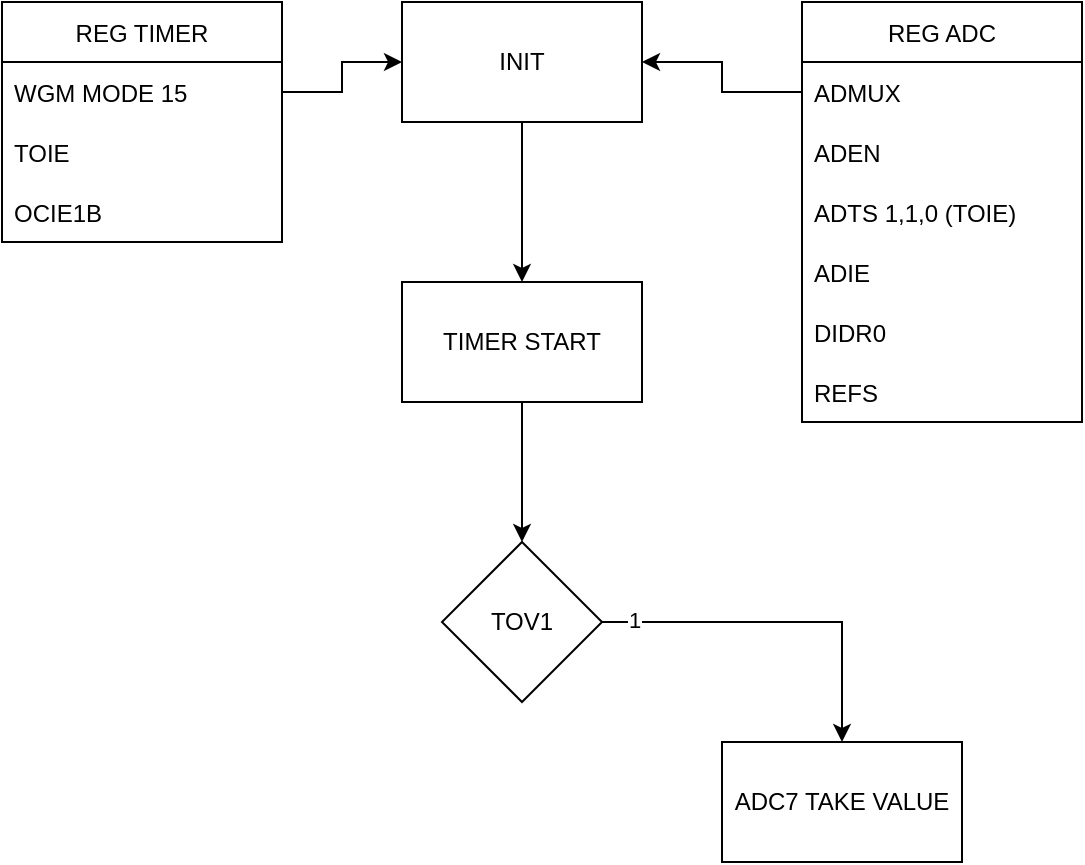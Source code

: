 <mxfile version="20.2.3" type="device"><diagram id="TXZS6kH4FoI8wCAZ39Fr" name="Страница 1"><mxGraphModel dx="946" dy="591" grid="1" gridSize="10" guides="1" tooltips="1" connect="1" arrows="1" fold="1" page="1" pageScale="1" pageWidth="827" pageHeight="1169" math="0" shadow="0"><root><mxCell id="0"/><mxCell id="1" parent="0"/><mxCell id="pK1m7JTsgWUjsyvYX2iT-12" value="" style="edgeStyle=orthogonalEdgeStyle;rounded=0;orthogonalLoop=1;jettySize=auto;html=1;" parent="1" source="pK1m7JTsgWUjsyvYX2iT-2" target="pK1m7JTsgWUjsyvYX2iT-11" edge="1"><mxGeometry relative="1" as="geometry"/></mxCell><mxCell id="pK1m7JTsgWUjsyvYX2iT-2" value="INIT" style="rounded=0;whiteSpace=wrap;html=1;" parent="1" vertex="1"><mxGeometry x="330" y="20" width="120" height="60" as="geometry"/></mxCell><mxCell id="pK1m7JTsgWUjsyvYX2iT-3" value="REG ADC" style="swimlane;fontStyle=0;childLayout=stackLayout;horizontal=1;startSize=30;horizontalStack=0;resizeParent=1;resizeParentMax=0;resizeLast=0;collapsible=1;marginBottom=0;" parent="1" vertex="1"><mxGeometry x="530" y="20" width="140" height="210" as="geometry"/></mxCell><mxCell id="pK1m7JTsgWUjsyvYX2iT-4" value="ADMUX" style="text;strokeColor=none;fillColor=none;align=left;verticalAlign=middle;spacingLeft=4;spacingRight=4;overflow=hidden;points=[[0,0.5],[1,0.5]];portConstraint=eastwest;rotatable=0;" parent="pK1m7JTsgWUjsyvYX2iT-3" vertex="1"><mxGeometry y="30" width="140" height="30" as="geometry"/></mxCell><mxCell id="pK1m7JTsgWUjsyvYX2iT-5" value="ADEN" style="text;strokeColor=none;fillColor=none;align=left;verticalAlign=middle;spacingLeft=4;spacingRight=4;overflow=hidden;points=[[0,0.5],[1,0.5]];portConstraint=eastwest;rotatable=0;" parent="pK1m7JTsgWUjsyvYX2iT-3" vertex="1"><mxGeometry y="60" width="140" height="30" as="geometry"/></mxCell><mxCell id="pK1m7JTsgWUjsyvYX2iT-6" value="ADTS 1,1,0 (TOIE)" style="text;strokeColor=none;fillColor=none;align=left;verticalAlign=middle;spacingLeft=4;spacingRight=4;overflow=hidden;points=[[0,0.5],[1,0.5]];portConstraint=eastwest;rotatable=0;" parent="pK1m7JTsgWUjsyvYX2iT-3" vertex="1"><mxGeometry y="90" width="140" height="30" as="geometry"/></mxCell><mxCell id="pK1m7JTsgWUjsyvYX2iT-8" value="ADIE" style="text;strokeColor=none;fillColor=none;align=left;verticalAlign=middle;spacingLeft=4;spacingRight=4;overflow=hidden;points=[[0,0.5],[1,0.5]];portConstraint=eastwest;rotatable=0;" parent="pK1m7JTsgWUjsyvYX2iT-3" vertex="1"><mxGeometry y="120" width="140" height="30" as="geometry"/></mxCell><mxCell id="pK1m7JTsgWUjsyvYX2iT-7" value="DIDR0" style="text;strokeColor=none;fillColor=none;align=left;verticalAlign=middle;spacingLeft=4;spacingRight=4;overflow=hidden;points=[[0,0.5],[1,0.5]];portConstraint=eastwest;rotatable=0;" parent="pK1m7JTsgWUjsyvYX2iT-3" vertex="1"><mxGeometry y="150" width="140" height="30" as="geometry"/></mxCell><mxCell id="pK1m7JTsgWUjsyvYX2iT-9" value="REFS" style="text;strokeColor=none;fillColor=none;align=left;verticalAlign=middle;spacingLeft=4;spacingRight=4;overflow=hidden;points=[[0,0.5],[1,0.5]];portConstraint=eastwest;rotatable=0;" parent="pK1m7JTsgWUjsyvYX2iT-3" vertex="1"><mxGeometry y="180" width="140" height="30" as="geometry"/></mxCell><mxCell id="pK1m7JTsgWUjsyvYX2iT-10" style="edgeStyle=orthogonalEdgeStyle;rounded=0;orthogonalLoop=1;jettySize=auto;html=1;exitX=0;exitY=0.5;exitDx=0;exitDy=0;entryX=1;entryY=0.5;entryDx=0;entryDy=0;" parent="1" source="pK1m7JTsgWUjsyvYX2iT-4" target="pK1m7JTsgWUjsyvYX2iT-2" edge="1"><mxGeometry relative="1" as="geometry"/></mxCell><mxCell id="pK1m7JTsgWUjsyvYX2iT-19" style="edgeStyle=orthogonalEdgeStyle;rounded=0;orthogonalLoop=1;jettySize=auto;html=1;exitX=0.5;exitY=1;exitDx=0;exitDy=0;" parent="1" source="pK1m7JTsgWUjsyvYX2iT-11" target="pK1m7JTsgWUjsyvYX2iT-18" edge="1"><mxGeometry relative="1" as="geometry"/></mxCell><mxCell id="pK1m7JTsgWUjsyvYX2iT-11" value="TIMER START" style="rounded=0;whiteSpace=wrap;html=1;" parent="1" vertex="1"><mxGeometry x="330" y="160" width="120" height="60" as="geometry"/></mxCell><mxCell id="pK1m7JTsgWUjsyvYX2iT-13" value="REG TIMER" style="swimlane;fontStyle=0;childLayout=stackLayout;horizontal=1;startSize=30;horizontalStack=0;resizeParent=1;resizeParentMax=0;resizeLast=0;collapsible=1;marginBottom=0;" parent="1" vertex="1"><mxGeometry x="130" y="20" width="140" height="120" as="geometry"/></mxCell><mxCell id="pK1m7JTsgWUjsyvYX2iT-14" value="WGM MODE 15" style="text;strokeColor=none;fillColor=none;align=left;verticalAlign=middle;spacingLeft=4;spacingRight=4;overflow=hidden;points=[[0,0.5],[1,0.5]];portConstraint=eastwest;rotatable=0;" parent="pK1m7JTsgWUjsyvYX2iT-13" vertex="1"><mxGeometry y="30" width="140" height="30" as="geometry"/></mxCell><mxCell id="pK1m7JTsgWUjsyvYX2iT-15" value="TOIE" style="text;strokeColor=none;fillColor=none;align=left;verticalAlign=middle;spacingLeft=4;spacingRight=4;overflow=hidden;points=[[0,0.5],[1,0.5]];portConstraint=eastwest;rotatable=0;" parent="pK1m7JTsgWUjsyvYX2iT-13" vertex="1"><mxGeometry y="60" width="140" height="30" as="geometry"/></mxCell><mxCell id="pK1m7JTsgWUjsyvYX2iT-16" value="OCIE1B" style="text;strokeColor=none;fillColor=none;align=left;verticalAlign=middle;spacingLeft=4;spacingRight=4;overflow=hidden;points=[[0,0.5],[1,0.5]];portConstraint=eastwest;rotatable=0;" parent="pK1m7JTsgWUjsyvYX2iT-13" vertex="1"><mxGeometry y="90" width="140" height="30" as="geometry"/></mxCell><mxCell id="pK1m7JTsgWUjsyvYX2iT-17" style="edgeStyle=orthogonalEdgeStyle;rounded=0;orthogonalLoop=1;jettySize=auto;html=1;exitX=1;exitY=0.5;exitDx=0;exitDy=0;entryX=0;entryY=0.5;entryDx=0;entryDy=0;" parent="1" source="pK1m7JTsgWUjsyvYX2iT-14" target="pK1m7JTsgWUjsyvYX2iT-2" edge="1"><mxGeometry relative="1" as="geometry"/></mxCell><mxCell id="pK1m7JTsgWUjsyvYX2iT-21" style="edgeStyle=orthogonalEdgeStyle;rounded=0;orthogonalLoop=1;jettySize=auto;html=1;exitX=1;exitY=0.5;exitDx=0;exitDy=0;entryX=0.5;entryY=0;entryDx=0;entryDy=0;" parent="1" source="pK1m7JTsgWUjsyvYX2iT-18" target="pK1m7JTsgWUjsyvYX2iT-20" edge="1"><mxGeometry relative="1" as="geometry"/></mxCell><mxCell id="pK1m7JTsgWUjsyvYX2iT-22" value="1" style="edgeLabel;html=1;align=center;verticalAlign=middle;resizable=0;points=[];" parent="pK1m7JTsgWUjsyvYX2iT-21" vertex="1" connectable="0"><mxGeometry x="-0.822" y="1" relative="1" as="geometry"><mxPoint as="offset"/></mxGeometry></mxCell><mxCell id="pK1m7JTsgWUjsyvYX2iT-18" value="TOV1" style="rhombus;whiteSpace=wrap;html=1;" parent="1" vertex="1"><mxGeometry x="350" y="290" width="80" height="80" as="geometry"/></mxCell><mxCell id="pK1m7JTsgWUjsyvYX2iT-20" value="ADC7 TAKE VALUE" style="rounded=0;whiteSpace=wrap;html=1;" parent="1" vertex="1"><mxGeometry x="490" y="390" width="120" height="60" as="geometry"/></mxCell></root></mxGraphModel></diagram></mxfile>